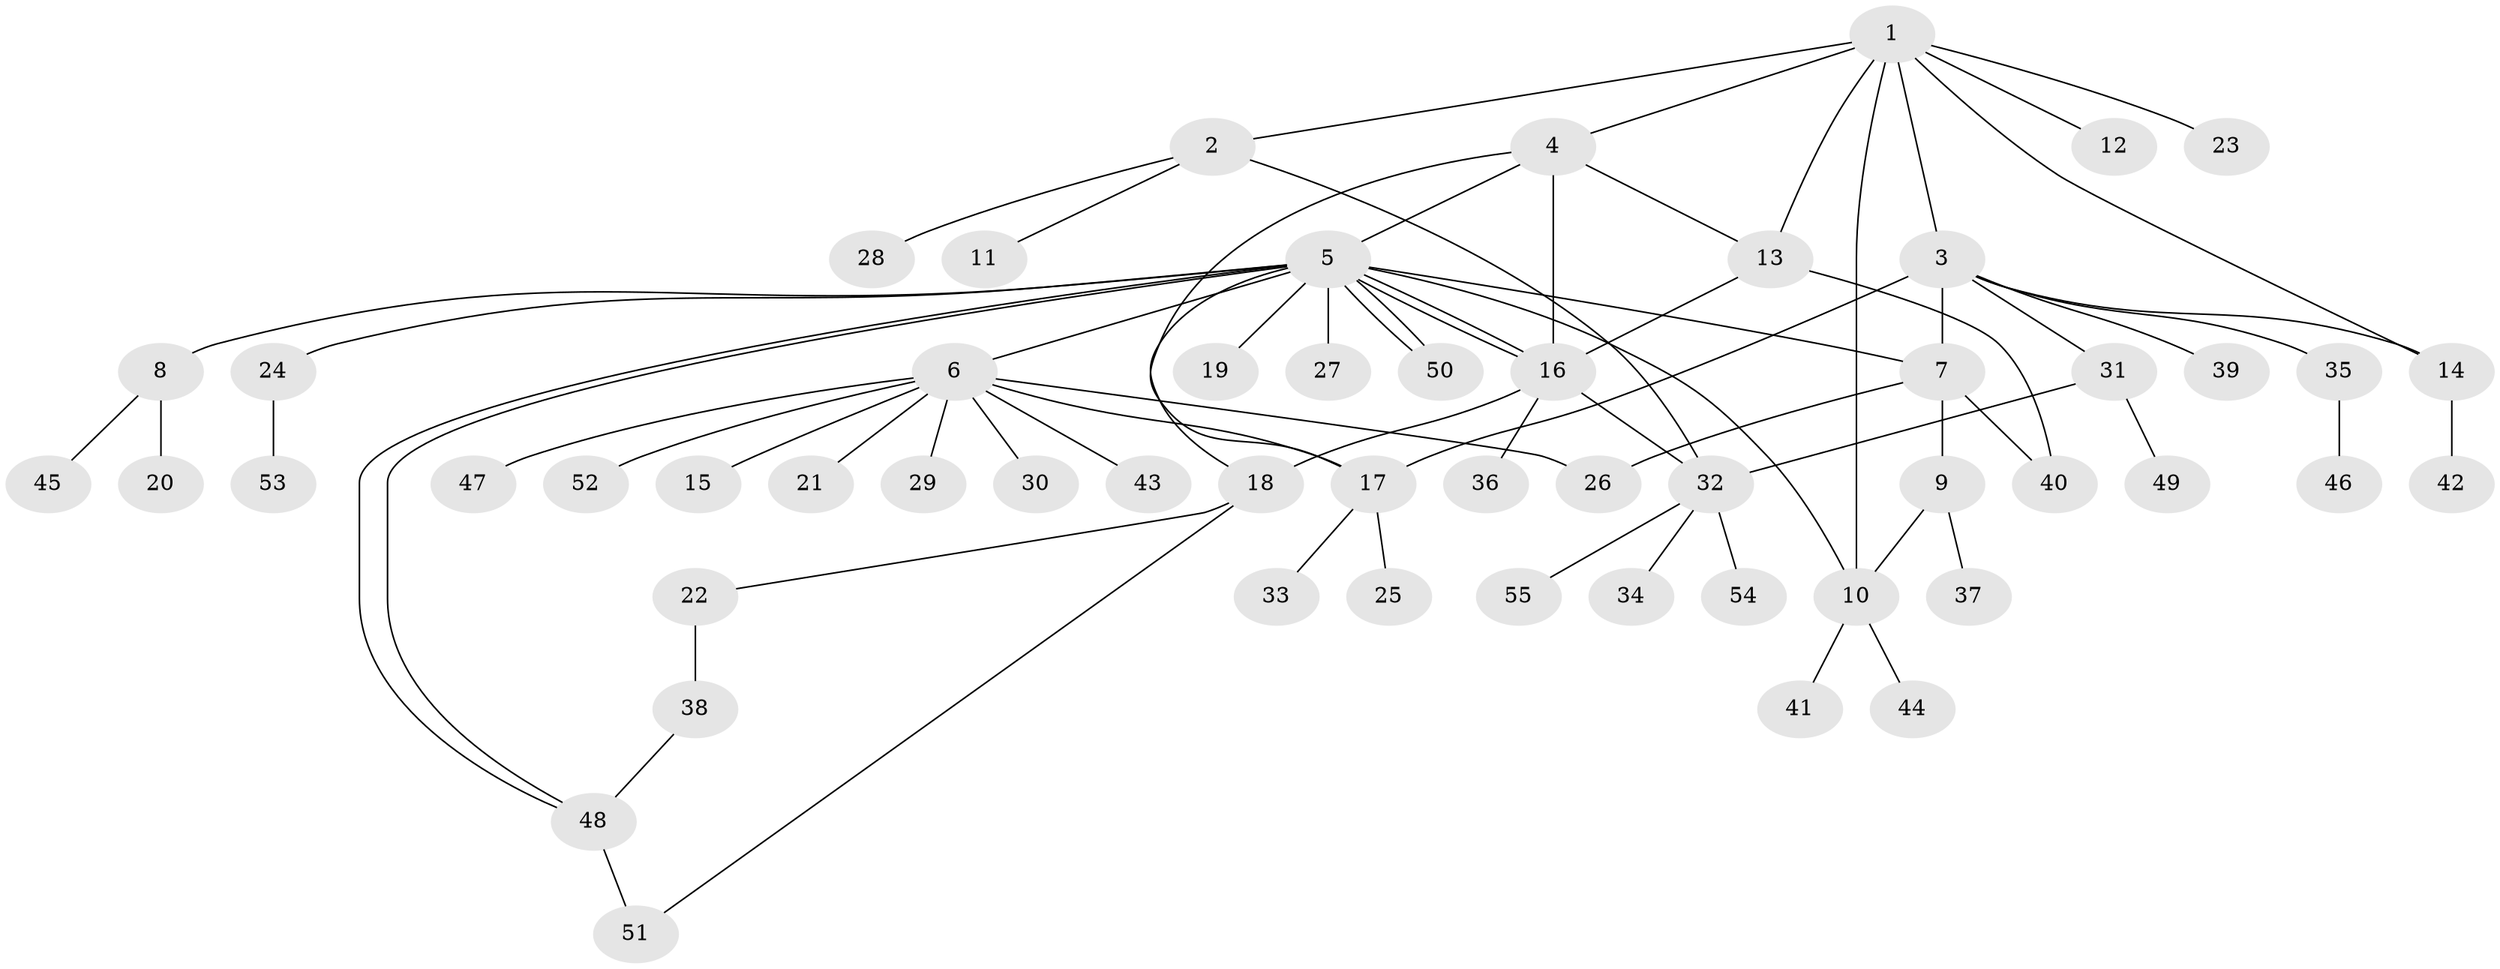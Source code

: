 // Generated by graph-tools (version 1.1) at 2025/49/03/09/25 03:49:48]
// undirected, 55 vertices, 73 edges
graph export_dot {
graph [start="1"]
  node [color=gray90,style=filled];
  1;
  2;
  3;
  4;
  5;
  6;
  7;
  8;
  9;
  10;
  11;
  12;
  13;
  14;
  15;
  16;
  17;
  18;
  19;
  20;
  21;
  22;
  23;
  24;
  25;
  26;
  27;
  28;
  29;
  30;
  31;
  32;
  33;
  34;
  35;
  36;
  37;
  38;
  39;
  40;
  41;
  42;
  43;
  44;
  45;
  46;
  47;
  48;
  49;
  50;
  51;
  52;
  53;
  54;
  55;
  1 -- 2;
  1 -- 3;
  1 -- 4;
  1 -- 10;
  1 -- 12;
  1 -- 13;
  1 -- 14;
  1 -- 23;
  2 -- 11;
  2 -- 28;
  2 -- 32;
  3 -- 7;
  3 -- 14;
  3 -- 17;
  3 -- 31;
  3 -- 35;
  3 -- 39;
  4 -- 5;
  4 -- 13;
  4 -- 16;
  4 -- 17;
  5 -- 6;
  5 -- 7;
  5 -- 8;
  5 -- 10;
  5 -- 16;
  5 -- 16;
  5 -- 18;
  5 -- 19;
  5 -- 24;
  5 -- 27;
  5 -- 48;
  5 -- 48;
  5 -- 50;
  5 -- 50;
  6 -- 15;
  6 -- 17;
  6 -- 21;
  6 -- 26;
  6 -- 29;
  6 -- 30;
  6 -- 43;
  6 -- 47;
  6 -- 52;
  7 -- 9;
  7 -- 26;
  7 -- 40;
  8 -- 20;
  8 -- 45;
  9 -- 10;
  9 -- 37;
  10 -- 41;
  10 -- 44;
  13 -- 16;
  13 -- 40;
  14 -- 42;
  16 -- 18;
  16 -- 32;
  16 -- 36;
  17 -- 25;
  17 -- 33;
  18 -- 22;
  18 -- 51;
  22 -- 38;
  24 -- 53;
  31 -- 32;
  31 -- 49;
  32 -- 34;
  32 -- 54;
  32 -- 55;
  35 -- 46;
  38 -- 48;
  48 -- 51;
}
